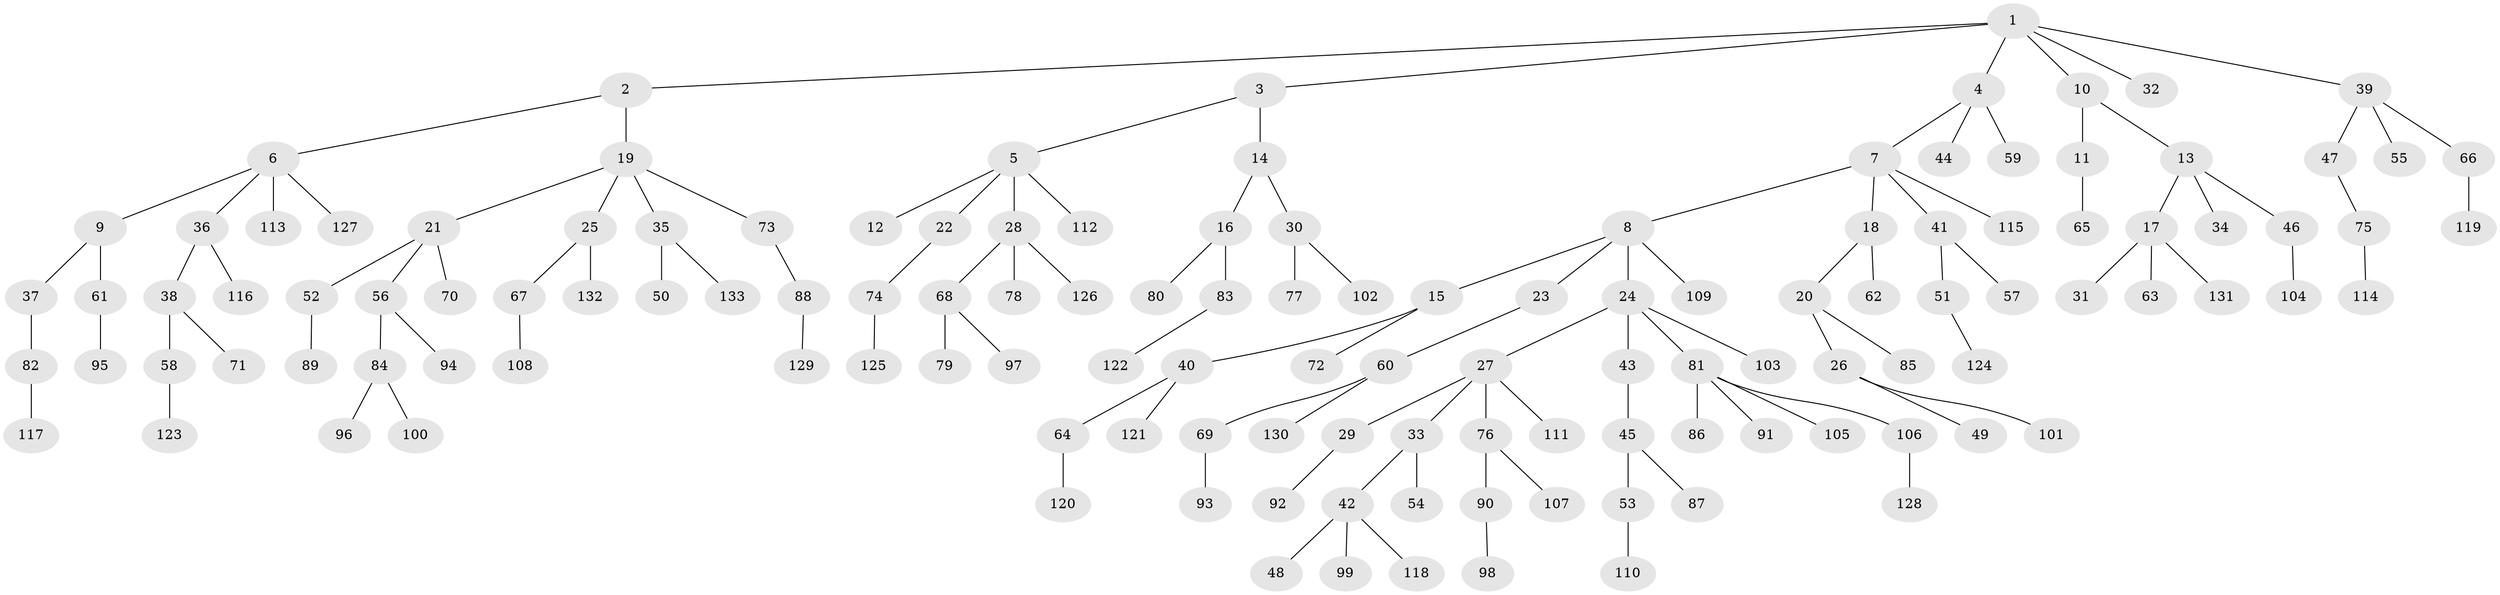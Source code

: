 // Generated by graph-tools (version 1.1) at 2025/50/03/09/25 03:50:15]
// undirected, 133 vertices, 132 edges
graph export_dot {
graph [start="1"]
  node [color=gray90,style=filled];
  1;
  2;
  3;
  4;
  5;
  6;
  7;
  8;
  9;
  10;
  11;
  12;
  13;
  14;
  15;
  16;
  17;
  18;
  19;
  20;
  21;
  22;
  23;
  24;
  25;
  26;
  27;
  28;
  29;
  30;
  31;
  32;
  33;
  34;
  35;
  36;
  37;
  38;
  39;
  40;
  41;
  42;
  43;
  44;
  45;
  46;
  47;
  48;
  49;
  50;
  51;
  52;
  53;
  54;
  55;
  56;
  57;
  58;
  59;
  60;
  61;
  62;
  63;
  64;
  65;
  66;
  67;
  68;
  69;
  70;
  71;
  72;
  73;
  74;
  75;
  76;
  77;
  78;
  79;
  80;
  81;
  82;
  83;
  84;
  85;
  86;
  87;
  88;
  89;
  90;
  91;
  92;
  93;
  94;
  95;
  96;
  97;
  98;
  99;
  100;
  101;
  102;
  103;
  104;
  105;
  106;
  107;
  108;
  109;
  110;
  111;
  112;
  113;
  114;
  115;
  116;
  117;
  118;
  119;
  120;
  121;
  122;
  123;
  124;
  125;
  126;
  127;
  128;
  129;
  130;
  131;
  132;
  133;
  1 -- 2;
  1 -- 3;
  1 -- 4;
  1 -- 10;
  1 -- 32;
  1 -- 39;
  2 -- 6;
  2 -- 19;
  3 -- 5;
  3 -- 14;
  4 -- 7;
  4 -- 44;
  4 -- 59;
  5 -- 12;
  5 -- 22;
  5 -- 28;
  5 -- 112;
  6 -- 9;
  6 -- 36;
  6 -- 113;
  6 -- 127;
  7 -- 8;
  7 -- 18;
  7 -- 41;
  7 -- 115;
  8 -- 15;
  8 -- 23;
  8 -- 24;
  8 -- 109;
  9 -- 37;
  9 -- 61;
  10 -- 11;
  10 -- 13;
  11 -- 65;
  13 -- 17;
  13 -- 34;
  13 -- 46;
  14 -- 16;
  14 -- 30;
  15 -- 40;
  15 -- 72;
  16 -- 80;
  16 -- 83;
  17 -- 31;
  17 -- 63;
  17 -- 131;
  18 -- 20;
  18 -- 62;
  19 -- 21;
  19 -- 25;
  19 -- 35;
  19 -- 73;
  20 -- 26;
  20 -- 85;
  21 -- 52;
  21 -- 56;
  21 -- 70;
  22 -- 74;
  23 -- 60;
  24 -- 27;
  24 -- 43;
  24 -- 81;
  24 -- 103;
  25 -- 67;
  25 -- 132;
  26 -- 49;
  26 -- 101;
  27 -- 29;
  27 -- 33;
  27 -- 76;
  27 -- 111;
  28 -- 68;
  28 -- 78;
  28 -- 126;
  29 -- 92;
  30 -- 77;
  30 -- 102;
  33 -- 42;
  33 -- 54;
  35 -- 50;
  35 -- 133;
  36 -- 38;
  36 -- 116;
  37 -- 82;
  38 -- 58;
  38 -- 71;
  39 -- 47;
  39 -- 55;
  39 -- 66;
  40 -- 64;
  40 -- 121;
  41 -- 51;
  41 -- 57;
  42 -- 48;
  42 -- 99;
  42 -- 118;
  43 -- 45;
  45 -- 53;
  45 -- 87;
  46 -- 104;
  47 -- 75;
  51 -- 124;
  52 -- 89;
  53 -- 110;
  56 -- 84;
  56 -- 94;
  58 -- 123;
  60 -- 69;
  60 -- 130;
  61 -- 95;
  64 -- 120;
  66 -- 119;
  67 -- 108;
  68 -- 79;
  68 -- 97;
  69 -- 93;
  73 -- 88;
  74 -- 125;
  75 -- 114;
  76 -- 90;
  76 -- 107;
  81 -- 86;
  81 -- 91;
  81 -- 105;
  81 -- 106;
  82 -- 117;
  83 -- 122;
  84 -- 96;
  84 -- 100;
  88 -- 129;
  90 -- 98;
  106 -- 128;
}

